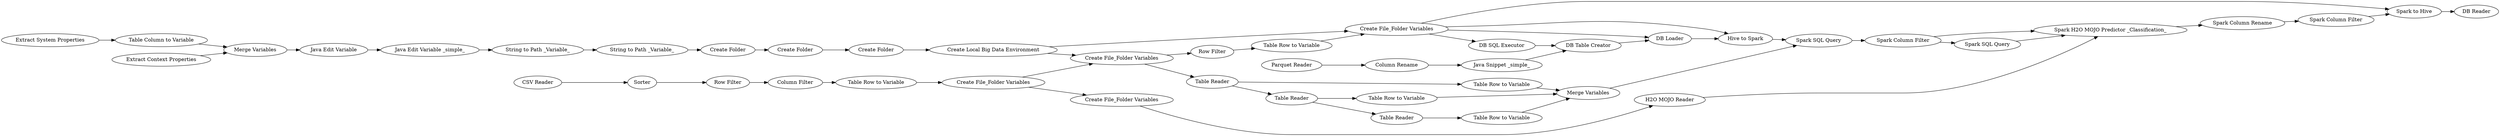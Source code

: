 digraph {
	1888 -> 1897
	51 -> 50
	1801 -> 1880
	88 -> 48
	1863 -> 92
	498 -> 501
	2541 -> 1863
	1879 -> 1800
	1864 -> 1878
	501 -> 502
	2626 -> 1879
	504 -> 2637
	1896 -> 1888
	1890 -> 1897
	86 -> 2541
	87 -> 88
	2638 -> 1889
	1889 -> 1896
	1899 -> 1879
	1878 -> 2616
	1866 -> 2616
	1895 -> 1897
	502 -> 503
	2541 -> 2617
	503 -> 504
	92 -> 1899
	2637 -> 2638
	2640 -> 2639
	49 -> 87
	1896 -> 1891
	2624 -> 2625
	50 -> 49
	1897 -> 92
	2639 -> 1879
	61 -> 50
	1891 -> 1895
	2625 -> 2541
	2541 -> 1880
	1899 -> 2626
	2541 -> 1866
	86 -> 2638
	1889 -> 1890
	53 -> 86
	47 -> 52
	48 -> 47
	2619 -> 1864
	2637 -> 2640
	52 -> 53
	2638 -> 2624
	28 -> 51
	1880 -> 1881
	1800 -> 1801
	2617 -> 1863
	2616 -> 2617
	501 [label=Sorter]
	498 [label="CSV Reader"]
	1866 [label="DB SQL Executor"]
	502 [label="Row Filter"]
	504 [label="Table Row to Variable"]
	2616 [label="DB Table Creator"]
	2639 [label="H2O MOJO Reader"]
	1899 [label="Spark Column Filter"]
	1881 [label="DB Reader"]
	1888 [label="Table Row to Variable"]
	1891 [label="Table Reader"]
	1897 [label="Merge Variables"]
	92 [label="Spark SQL Query"]
	49 [label="Java Edit Variable"]
	1801 [label="Spark Column Filter"]
	2638 [label="Create File_Folder Variables"]
	2541 [label="Create File_Folder Variables"]
	2625 [label="Table Row to Variable"]
	51 [label="Table Column to Variable"]
	1863 [label="Hive to Spark"]
	1878 [label="Java Snippet _simple_"]
	1879 [label="Spark H2O MOJO Predictor _Classification_"]
	2617 [label="DB Loader"]
	1800 [label="Spark Column Rename"]
	86 [label="Create Local Big Data Environment"]
	48 [label="String to Path _Variable_"]
	50 [label="Merge Variables"]
	1880 [label="Spark to Hive"]
	2637 [label="Create File_Folder Variables"]
	53 [label="Create Folder"]
	87 [label="Java Edit Variable _simple_"]
	28 [label="Extract System Properties"]
	47 [label="Create Folder"]
	61 [label="Extract Context Properties"]
	503 [label="Column Filter"]
	1864 [label="Column Rename"]
	2626 [label="Spark SQL Query"]
	2619 [label="Parquet Reader"]
	2640 [label="Create File_Folder Variables"]
	1895 [label="Table Row to Variable"]
	2624 [label="Row Filter"]
	1890 [label="Table Row to Variable"]
	88 [label="String to Path _Variable_"]
	1889 [label="Table Reader"]
	52 [label="Create Folder"]
	1896 [label="Table Reader"]
	rankdir=LR
}

